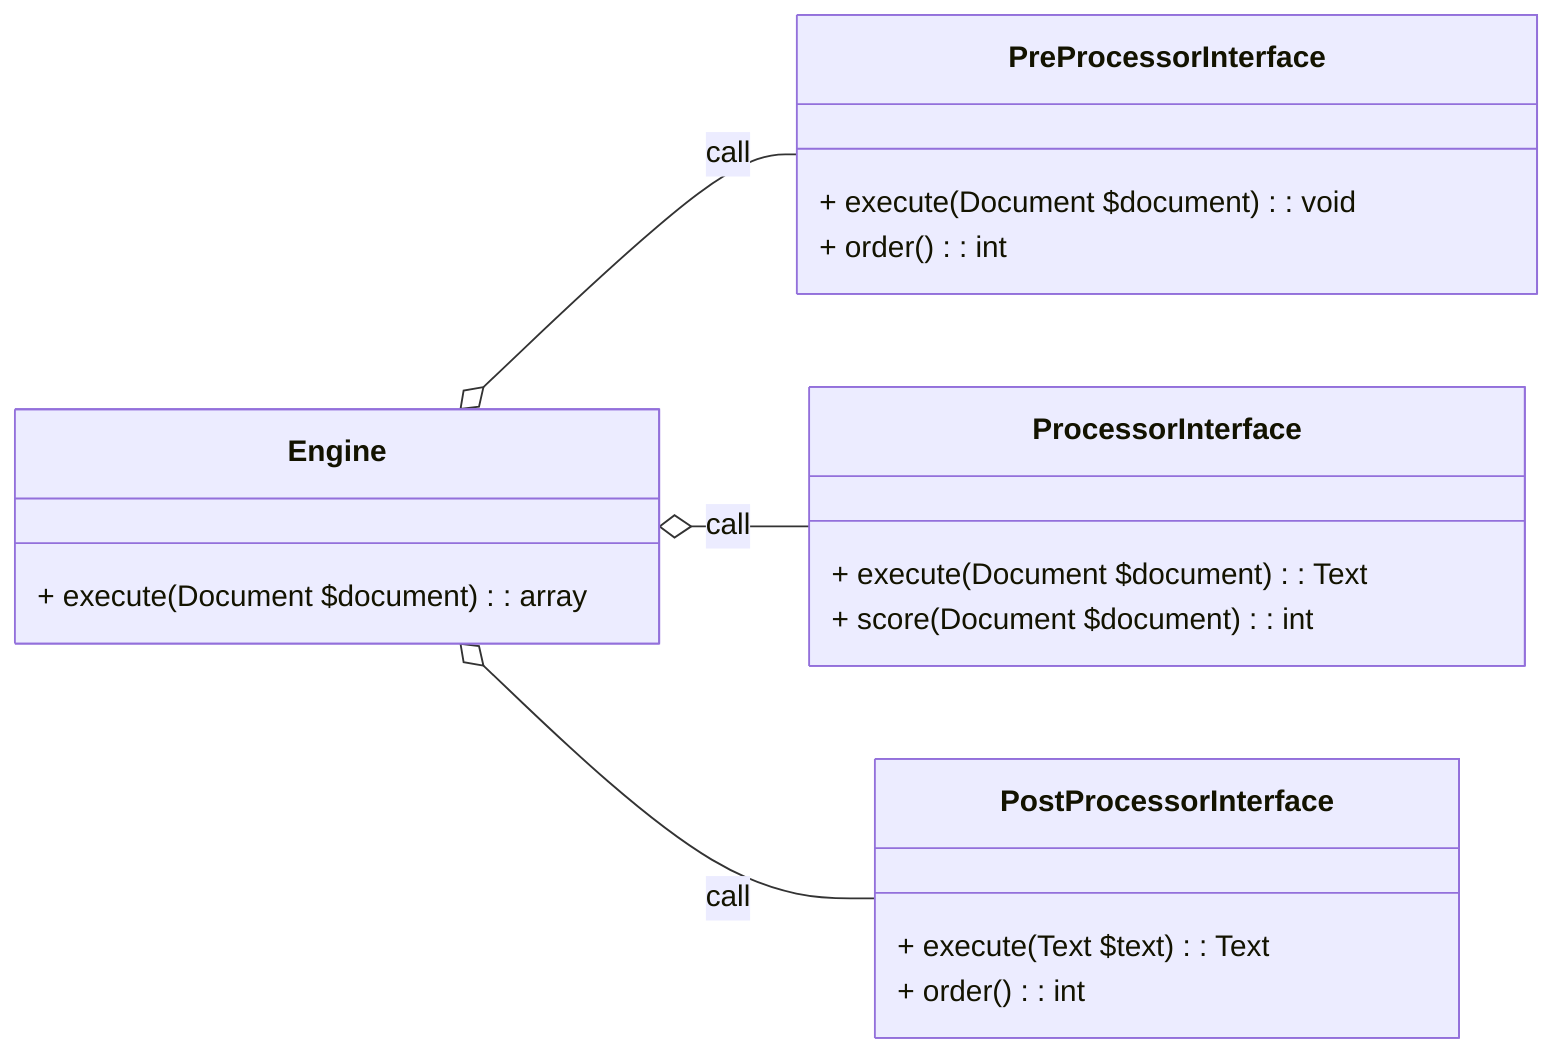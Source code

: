 classDiagram
    direction LR
    Engine o-- PreProcessorInterface: call
    Engine o-- ProcessorInterface: call
    Engine o-- PostProcessorInterface: call

    class Engine {
        + execute(Document $document): array
    }

    class PreProcessorInterface {
        + execute(Document $document): void
        + order(): int
    }

    class ProcessorInterface {
        + execute(Document $document): Text
        + score(Document $document): int
    }

    class PostProcessorInterface {
        + execute(Text $text): Text
        + order(): int
    }